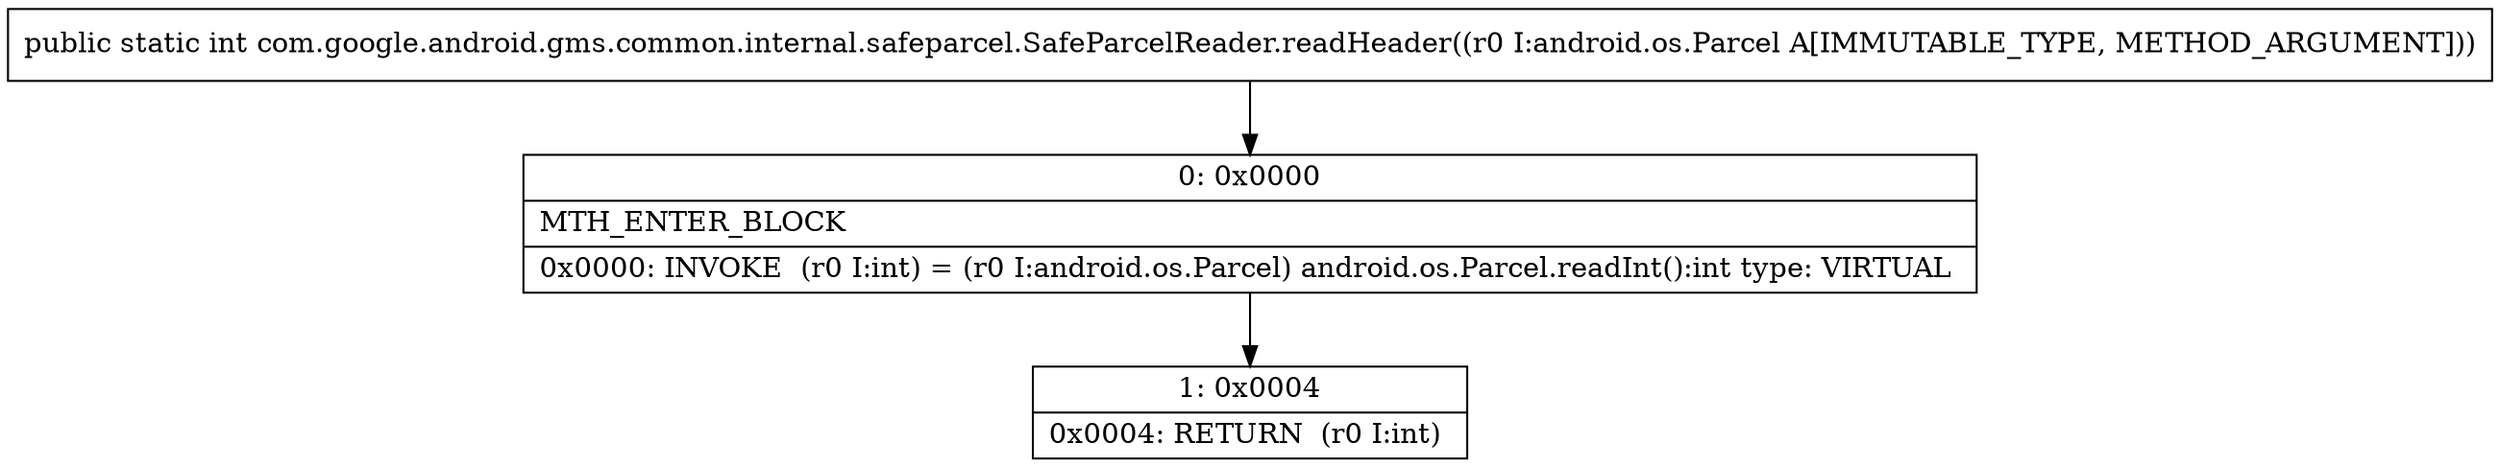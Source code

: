 digraph "CFG forcom.google.android.gms.common.internal.safeparcel.SafeParcelReader.readHeader(Landroid\/os\/Parcel;)I" {
Node_0 [shape=record,label="{0\:\ 0x0000|MTH_ENTER_BLOCK\l|0x0000: INVOKE  (r0 I:int) = (r0 I:android.os.Parcel) android.os.Parcel.readInt():int type: VIRTUAL \l}"];
Node_1 [shape=record,label="{1\:\ 0x0004|0x0004: RETURN  (r0 I:int) \l}"];
MethodNode[shape=record,label="{public static int com.google.android.gms.common.internal.safeparcel.SafeParcelReader.readHeader((r0 I:android.os.Parcel A[IMMUTABLE_TYPE, METHOD_ARGUMENT])) }"];
MethodNode -> Node_0;
Node_0 -> Node_1;
}

